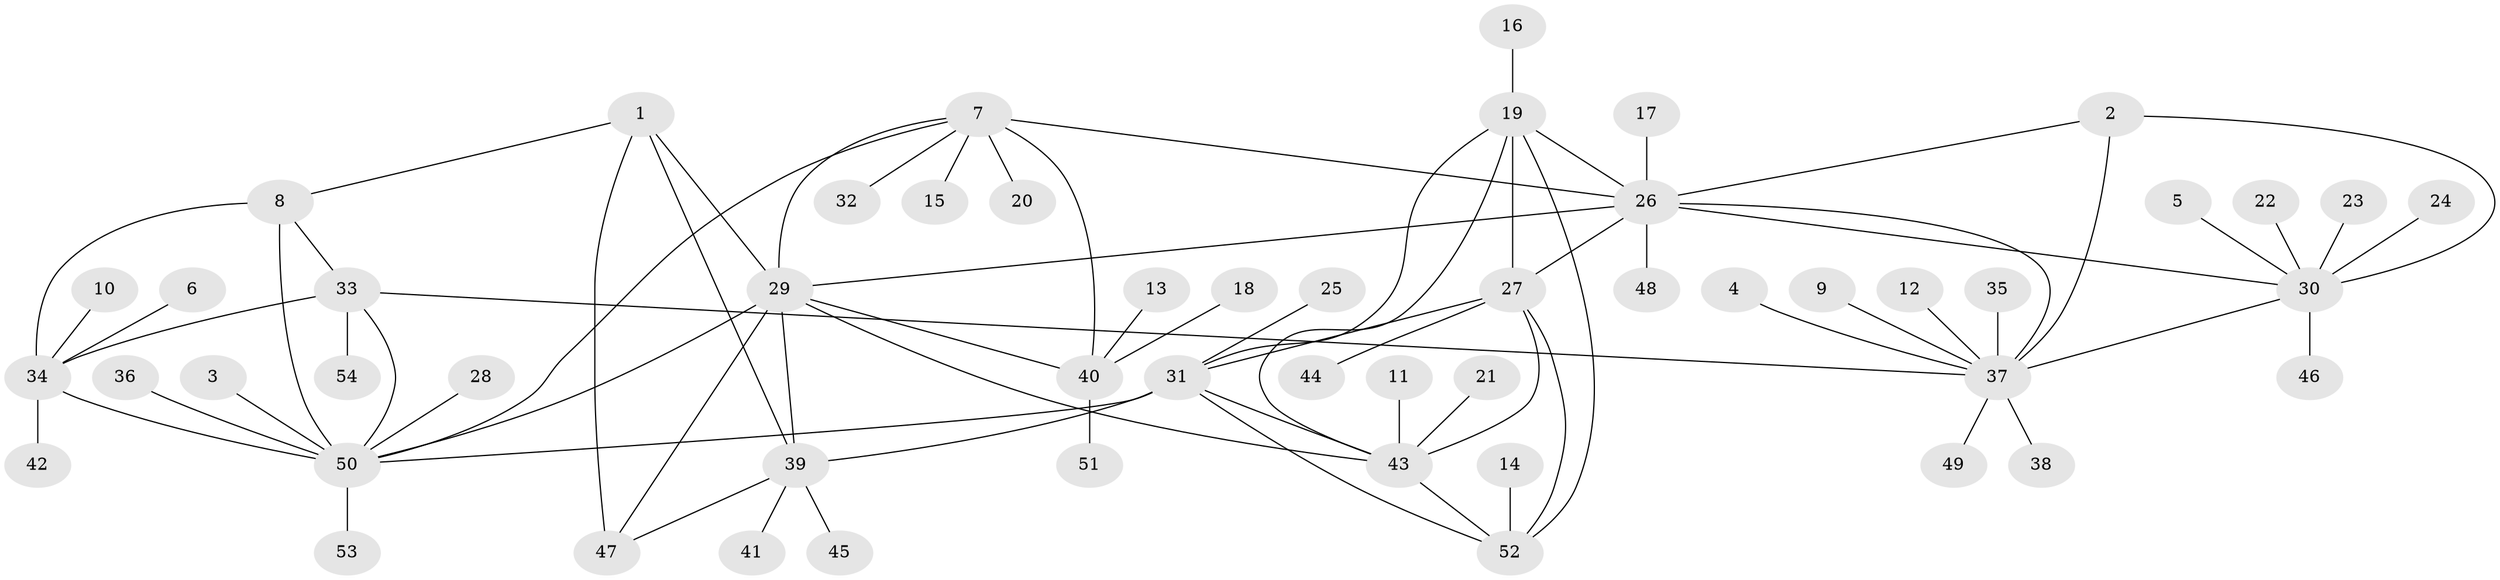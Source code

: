 // original degree distribution, {6: 0.046296296296296294, 7: 0.05555555555555555, 9: 0.046296296296296294, 4: 0.037037037037037035, 5: 0.009259259259259259, 8: 0.018518518518518517, 13: 0.009259259259259259, 11: 0.009259259259259259, 12: 0.009259259259259259, 3: 0.018518518518518517, 1: 0.5925925925925926, 2: 0.14814814814814814}
// Generated by graph-tools (version 1.1) at 2025/26/03/09/25 03:26:42]
// undirected, 54 vertices, 77 edges
graph export_dot {
graph [start="1"]
  node [color=gray90,style=filled];
  1;
  2;
  3;
  4;
  5;
  6;
  7;
  8;
  9;
  10;
  11;
  12;
  13;
  14;
  15;
  16;
  17;
  18;
  19;
  20;
  21;
  22;
  23;
  24;
  25;
  26;
  27;
  28;
  29;
  30;
  31;
  32;
  33;
  34;
  35;
  36;
  37;
  38;
  39;
  40;
  41;
  42;
  43;
  44;
  45;
  46;
  47;
  48;
  49;
  50;
  51;
  52;
  53;
  54;
  1 -- 8 [weight=1.0];
  1 -- 29 [weight=2.0];
  1 -- 39 [weight=2.0];
  1 -- 47 [weight=2.0];
  2 -- 26 [weight=2.0];
  2 -- 30 [weight=2.0];
  2 -- 37 [weight=2.0];
  3 -- 50 [weight=1.0];
  4 -- 37 [weight=1.0];
  5 -- 30 [weight=1.0];
  6 -- 34 [weight=1.0];
  7 -- 15 [weight=1.0];
  7 -- 20 [weight=1.0];
  7 -- 26 [weight=2.0];
  7 -- 29 [weight=3.0];
  7 -- 32 [weight=1.0];
  7 -- 40 [weight=3.0];
  7 -- 50 [weight=1.0];
  8 -- 33 [weight=1.0];
  8 -- 34 [weight=2.0];
  8 -- 50 [weight=1.0];
  9 -- 37 [weight=1.0];
  10 -- 34 [weight=1.0];
  11 -- 43 [weight=1.0];
  12 -- 37 [weight=1.0];
  13 -- 40 [weight=1.0];
  14 -- 52 [weight=1.0];
  16 -- 19 [weight=1.0];
  17 -- 26 [weight=1.0];
  18 -- 40 [weight=1.0];
  19 -- 26 [weight=1.0];
  19 -- 27 [weight=1.0];
  19 -- 31 [weight=1.0];
  19 -- 43 [weight=1.0];
  19 -- 52 [weight=1.0];
  21 -- 43 [weight=1.0];
  22 -- 30 [weight=1.0];
  23 -- 30 [weight=1.0];
  24 -- 30 [weight=1.0];
  25 -- 31 [weight=1.0];
  26 -- 27 [weight=1.0];
  26 -- 29 [weight=1.0];
  26 -- 30 [weight=1.0];
  26 -- 37 [weight=1.0];
  26 -- 48 [weight=1.0];
  27 -- 31 [weight=1.0];
  27 -- 43 [weight=1.0];
  27 -- 44 [weight=1.0];
  27 -- 52 [weight=1.0];
  28 -- 50 [weight=1.0];
  29 -- 39 [weight=1.0];
  29 -- 40 [weight=1.0];
  29 -- 43 [weight=1.0];
  29 -- 47 [weight=1.0];
  29 -- 50 [weight=1.0];
  30 -- 37 [weight=1.0];
  30 -- 46 [weight=1.0];
  31 -- 39 [weight=1.0];
  31 -- 43 [weight=1.0];
  31 -- 50 [weight=1.0];
  31 -- 52 [weight=1.0];
  33 -- 34 [weight=2.0];
  33 -- 37 [weight=1.0];
  33 -- 50 [weight=1.0];
  33 -- 54 [weight=1.0];
  34 -- 42 [weight=1.0];
  34 -- 50 [weight=2.0];
  35 -- 37 [weight=1.0];
  36 -- 50 [weight=1.0];
  37 -- 38 [weight=1.0];
  37 -- 49 [weight=1.0];
  39 -- 41 [weight=1.0];
  39 -- 45 [weight=1.0];
  39 -- 47 [weight=1.0];
  40 -- 51 [weight=1.0];
  43 -- 52 [weight=1.0];
  50 -- 53 [weight=1.0];
}
